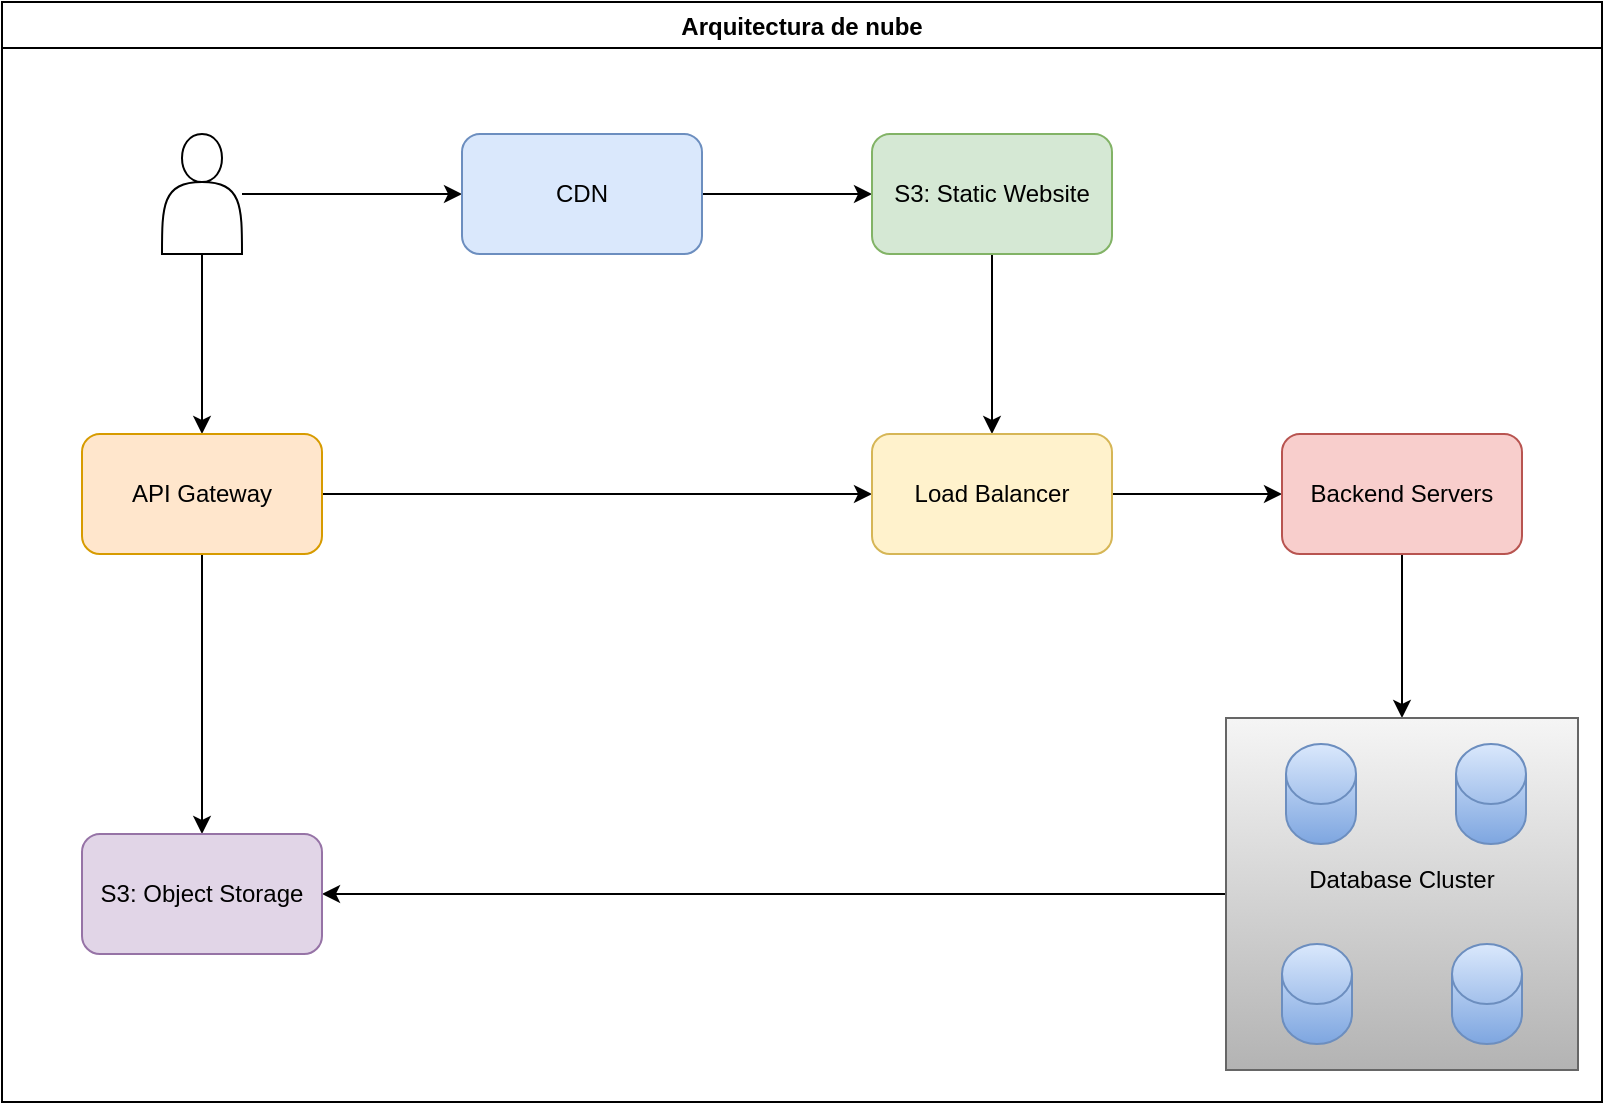 <mxfile version="26.0.16">
  <diagram name="Página-1" id="XyYKN0ZAjmkfkA3X4Y2C">
    <mxGraphModel dx="1615" dy="803" grid="1" gridSize="10" guides="1" tooltips="1" connect="1" arrows="1" fold="1" page="1" pageScale="1" pageWidth="1169" pageHeight="827" math="0" shadow="0">
      <root>
        <mxCell id="0" />
        <mxCell id="1" parent="0" />
        <mxCell id="vZFhzg8tqOsq6OJPj7OW-1" value="Arquitectura de nube" style="swimlane;" vertex="1" parent="1">
          <mxGeometry x="40" y="40" width="800" height="550" as="geometry" />
        </mxCell>
        <mxCell id="vZFhzg8tqOsq6OJPj7OW-5" style="edgeStyle=orthogonalEdgeStyle;rounded=0;orthogonalLoop=1;jettySize=auto;html=1;entryX=0;entryY=0.5;entryDx=0;entryDy=0;" edge="1" parent="vZFhzg8tqOsq6OJPj7OW-1" source="vZFhzg8tqOsq6OJPj7OW-2" target="vZFhzg8tqOsq6OJPj7OW-3">
          <mxGeometry relative="1" as="geometry" />
        </mxCell>
        <mxCell id="vZFhzg8tqOsq6OJPj7OW-21" style="edgeStyle=orthogonalEdgeStyle;rounded=0;orthogonalLoop=1;jettySize=auto;html=1;" edge="1" parent="vZFhzg8tqOsq6OJPj7OW-1" source="vZFhzg8tqOsq6OJPj7OW-2" target="vZFhzg8tqOsq6OJPj7OW-7">
          <mxGeometry relative="1" as="geometry" />
        </mxCell>
        <mxCell id="vZFhzg8tqOsq6OJPj7OW-2" value="" style="shape=actor;whiteSpace=wrap;html=1;" vertex="1" parent="vZFhzg8tqOsq6OJPj7OW-1">
          <mxGeometry x="80" y="66" width="40" height="60" as="geometry" />
        </mxCell>
        <mxCell id="vZFhzg8tqOsq6OJPj7OW-6" style="edgeStyle=orthogonalEdgeStyle;rounded=0;orthogonalLoop=1;jettySize=auto;html=1;entryX=0;entryY=0.5;entryDx=0;entryDy=0;" edge="1" parent="vZFhzg8tqOsq6OJPj7OW-1" source="vZFhzg8tqOsq6OJPj7OW-3" target="vZFhzg8tqOsq6OJPj7OW-4">
          <mxGeometry relative="1" as="geometry" />
        </mxCell>
        <mxCell id="vZFhzg8tqOsq6OJPj7OW-3" value="CDN" style="rounded=1;whiteSpace=wrap;html=1;fillColor=#dae8fc;strokeColor=#6c8ebf;" vertex="1" parent="vZFhzg8tqOsq6OJPj7OW-1">
          <mxGeometry x="230" y="66" width="120" height="60" as="geometry" />
        </mxCell>
        <mxCell id="vZFhzg8tqOsq6OJPj7OW-26" style="edgeStyle=orthogonalEdgeStyle;rounded=0;orthogonalLoop=1;jettySize=auto;html=1;" edge="1" parent="vZFhzg8tqOsq6OJPj7OW-1" source="vZFhzg8tqOsq6OJPj7OW-4" target="vZFhzg8tqOsq6OJPj7OW-8">
          <mxGeometry relative="1" as="geometry" />
        </mxCell>
        <mxCell id="vZFhzg8tqOsq6OJPj7OW-4" value="S3: Static Website" style="rounded=1;whiteSpace=wrap;html=1;glass=0;fillColor=#d5e8d4;strokeColor=#82b366;" vertex="1" parent="vZFhzg8tqOsq6OJPj7OW-1">
          <mxGeometry x="435" y="66" width="120" height="60" as="geometry" />
        </mxCell>
        <mxCell id="vZFhzg8tqOsq6OJPj7OW-10" style="edgeStyle=orthogonalEdgeStyle;rounded=0;orthogonalLoop=1;jettySize=auto;html=1;entryX=0;entryY=0.5;entryDx=0;entryDy=0;" edge="1" parent="vZFhzg8tqOsq6OJPj7OW-1" source="vZFhzg8tqOsq6OJPj7OW-7" target="vZFhzg8tqOsq6OJPj7OW-8">
          <mxGeometry relative="1" as="geometry" />
        </mxCell>
        <mxCell id="vZFhzg8tqOsq6OJPj7OW-22" style="edgeStyle=orthogonalEdgeStyle;rounded=0;orthogonalLoop=1;jettySize=auto;html=1;" edge="1" parent="vZFhzg8tqOsq6OJPj7OW-1" source="vZFhzg8tqOsq6OJPj7OW-7" target="vZFhzg8tqOsq6OJPj7OW-20">
          <mxGeometry relative="1" as="geometry" />
        </mxCell>
        <mxCell id="vZFhzg8tqOsq6OJPj7OW-7" value="API Gateway" style="rounded=1;whiteSpace=wrap;html=1;fillColor=#ffe6cc;strokeColor=#d79b00;" vertex="1" parent="vZFhzg8tqOsq6OJPj7OW-1">
          <mxGeometry x="40" y="216" width="120" height="60" as="geometry" />
        </mxCell>
        <mxCell id="vZFhzg8tqOsq6OJPj7OW-11" style="edgeStyle=orthogonalEdgeStyle;rounded=0;orthogonalLoop=1;jettySize=auto;html=1;" edge="1" parent="vZFhzg8tqOsq6OJPj7OW-1" source="vZFhzg8tqOsq6OJPj7OW-8" target="vZFhzg8tqOsq6OJPj7OW-9">
          <mxGeometry relative="1" as="geometry" />
        </mxCell>
        <mxCell id="vZFhzg8tqOsq6OJPj7OW-8" value="Load Balancer" style="rounded=1;whiteSpace=wrap;html=1;fillColor=#fff2cc;strokeColor=#d6b656;" vertex="1" parent="vZFhzg8tqOsq6OJPj7OW-1">
          <mxGeometry x="435" y="216" width="120" height="60" as="geometry" />
        </mxCell>
        <mxCell id="vZFhzg8tqOsq6OJPj7OW-23" style="edgeStyle=orthogonalEdgeStyle;rounded=0;orthogonalLoop=1;jettySize=auto;html=1;" edge="1" parent="vZFhzg8tqOsq6OJPj7OW-1" source="vZFhzg8tqOsq6OJPj7OW-9" target="vZFhzg8tqOsq6OJPj7OW-13">
          <mxGeometry relative="1" as="geometry" />
        </mxCell>
        <mxCell id="vZFhzg8tqOsq6OJPj7OW-9" value="Backend Servers" style="rounded=1;whiteSpace=wrap;html=1;fillColor=#f8cecc;strokeColor=#b85450;" vertex="1" parent="vZFhzg8tqOsq6OJPj7OW-1">
          <mxGeometry x="640" y="216" width="120" height="60" as="geometry" />
        </mxCell>
        <mxCell id="vZFhzg8tqOsq6OJPj7OW-24" style="edgeStyle=orthogonalEdgeStyle;rounded=0;orthogonalLoop=1;jettySize=auto;html=1;entryX=1;entryY=0.5;entryDx=0;entryDy=0;" edge="1" parent="vZFhzg8tqOsq6OJPj7OW-1" source="vZFhzg8tqOsq6OJPj7OW-13" target="vZFhzg8tqOsq6OJPj7OW-20">
          <mxGeometry relative="1" as="geometry" />
        </mxCell>
        <mxCell id="vZFhzg8tqOsq6OJPj7OW-20" value="S3: Object Storage" style="rounded=1;whiteSpace=wrap;html=1;fillColor=#e1d5e7;strokeColor=#9673a6;" vertex="1" parent="vZFhzg8tqOsq6OJPj7OW-1">
          <mxGeometry x="40" y="416" width="120" height="60" as="geometry" />
        </mxCell>
        <mxCell id="vZFhzg8tqOsq6OJPj7OW-25" value="" style="group;fillColor=#dae8fc;gradientColor=#7ea6e0;strokeColor=#6c8ebf;" vertex="1" connectable="0" parent="vZFhzg8tqOsq6OJPj7OW-1">
          <mxGeometry x="612" y="358" width="176" height="176" as="geometry" />
        </mxCell>
        <mxCell id="vZFhzg8tqOsq6OJPj7OW-13" value="&#xa;Database Cluster&#xa;&#xa;" style="whiteSpace=wrap;html=1;aspect=fixed;fillColor=#f5f5f5;gradientColor=#b3b3b3;strokeColor=#666666;" vertex="1" parent="vZFhzg8tqOsq6OJPj7OW-25">
          <mxGeometry width="176" height="176" as="geometry" />
        </mxCell>
        <mxCell id="vZFhzg8tqOsq6OJPj7OW-14" value="" style="shape=cylinder3;whiteSpace=wrap;html=1;boundedLbl=1;backgroundOutline=1;size=15;fillColor=#dae8fc;gradientColor=#7ea6e0;strokeColor=#6c8ebf;" vertex="1" parent="vZFhzg8tqOsq6OJPj7OW-25">
          <mxGeometry x="30" y="13" width="35" height="50" as="geometry" />
        </mxCell>
        <mxCell id="vZFhzg8tqOsq6OJPj7OW-15" value="" style="shape=cylinder3;whiteSpace=wrap;html=1;boundedLbl=1;backgroundOutline=1;size=15;fillColor=#dae8fc;gradientColor=#7ea6e0;strokeColor=#6c8ebf;" vertex="1" parent="vZFhzg8tqOsq6OJPj7OW-25">
          <mxGeometry x="115" y="13" width="35" height="50" as="geometry" />
        </mxCell>
        <mxCell id="vZFhzg8tqOsq6OJPj7OW-18" value="" style="shape=cylinder3;whiteSpace=wrap;html=1;boundedLbl=1;backgroundOutline=1;size=15;fillColor=#dae8fc;gradientColor=#7ea6e0;strokeColor=#6c8ebf;" vertex="1" parent="vZFhzg8tqOsq6OJPj7OW-25">
          <mxGeometry x="28" y="113" width="35" height="50" as="geometry" />
        </mxCell>
        <mxCell id="vZFhzg8tqOsq6OJPj7OW-19" value="" style="shape=cylinder3;whiteSpace=wrap;html=1;boundedLbl=1;backgroundOutline=1;size=15;fillColor=#dae8fc;gradientColor=#7ea6e0;strokeColor=#6c8ebf;" vertex="1" parent="vZFhzg8tqOsq6OJPj7OW-25">
          <mxGeometry x="113" y="113" width="35" height="50" as="geometry" />
        </mxCell>
      </root>
    </mxGraphModel>
  </diagram>
</mxfile>
